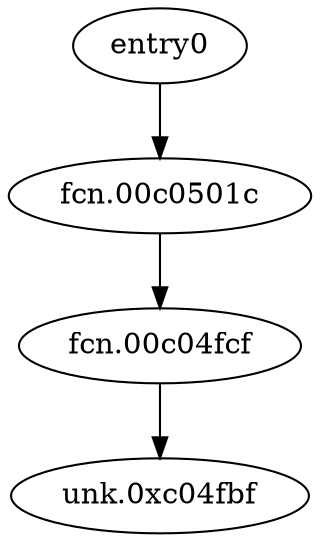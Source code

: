 digraph code {
  "0x00c04db0" [label="entry0"];
  "0x00c04db0" -> "0x00c0501c";
  "0x00c0501c" [label="fcn.00c0501c"];
  "0x00c0501c" [label="fcn.00c0501c"];
  "0x00c0501c" -> "0x00c04fcf";
  "0x00c04fcf" [label="fcn.00c04fcf"];
  "0x00c04fcf" [label="fcn.00c04fcf"];
  "0x00c04fcf" -> "0x00c04fbf";
  "0x00c04fbf" [label="unk.0xc04fbf"];
}